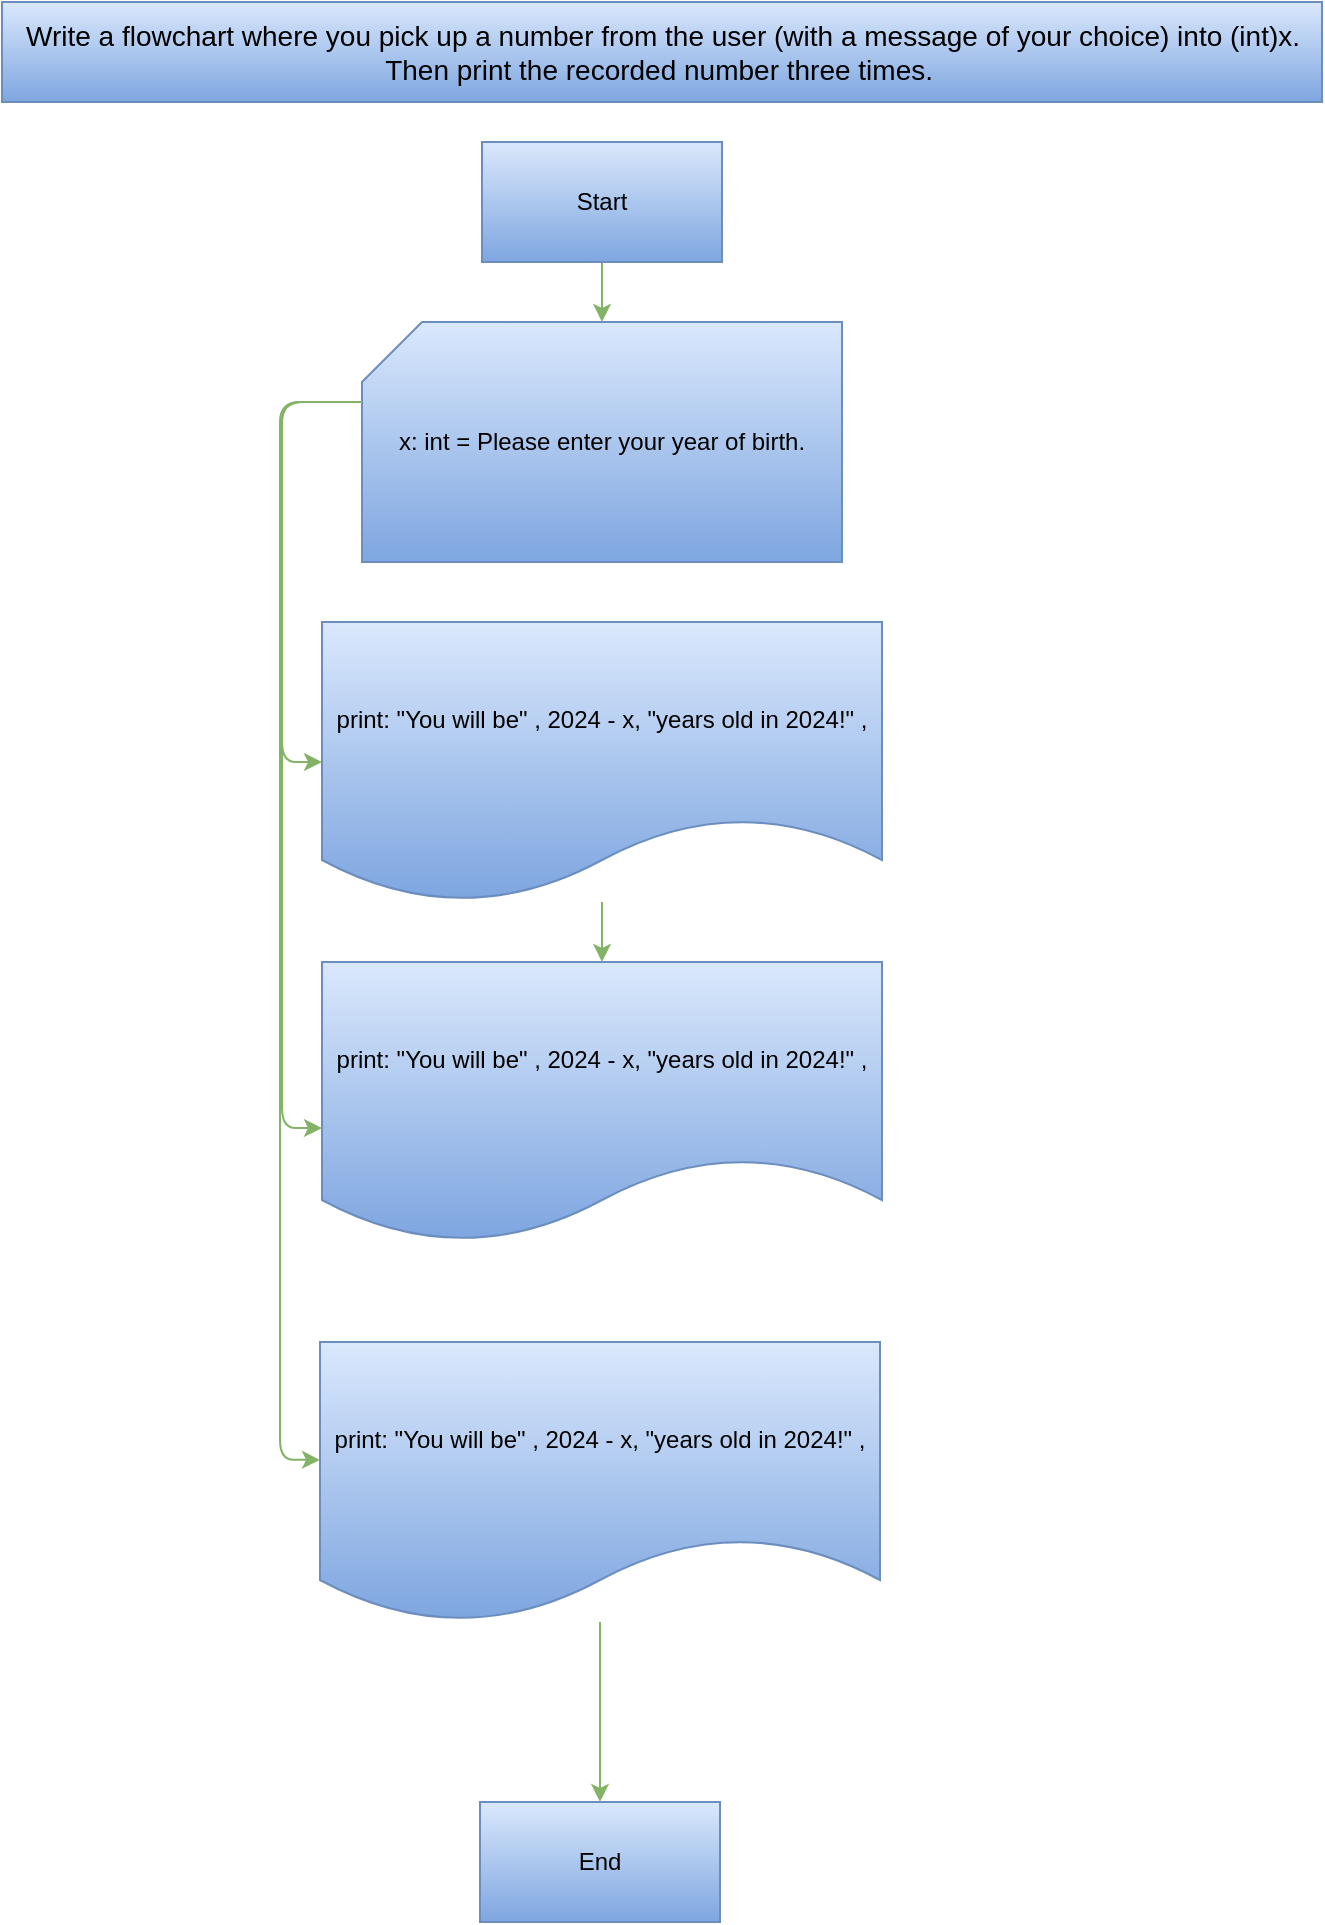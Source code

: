 <mxfile version="22.1.22" type="embed">
  <diagram id="23iRSUPoRavnBvh4doch" name="Page-1">
    <mxGraphModel dx="868" dy="752" grid="1" gridSize="10" guides="1" tooltips="1" connect="1" arrows="1" fold="1" page="1" pageScale="1" pageWidth="827" pageHeight="1169" background="#FFFFFF" math="0" shadow="0">
      <root>
        <mxCell id="0" />
        <mxCell id="1" parent="0" />
        <mxCell id="10" value="" style="edgeStyle=orthogonalEdgeStyle;orthogonalLoop=1;jettySize=auto;html=1;fontColor=default;labelBorderColor=default;labelBackgroundColor=default;fillColor=#d5e8d4;gradientColor=#97d077;strokeColor=#82b366;" edge="1" parent="1" source="3" target="4">
          <mxGeometry relative="1" as="geometry" />
        </mxCell>
        <mxCell id="3" value="Start" style="rounded=0;whiteSpace=wrap;html=1;labelBackgroundColor=none;fillColor=#dae8fc;gradientColor=#7ea6e0;strokeColor=#6c8ebf;" vertex="1" parent="1">
          <mxGeometry x="330" y="90" width="120" height="60" as="geometry" />
        </mxCell>
        <mxCell id="15" style="edgeStyle=orthogonalEdgeStyle;orthogonalLoop=1;jettySize=auto;html=1;entryX=0;entryY=0.5;entryDx=0;entryDy=0;fillColor=#d5e8d4;gradientColor=#97d077;strokeColor=#82b366;" edge="1" parent="1" source="4" target="5">
          <mxGeometry relative="1" as="geometry">
            <Array as="points">
              <mxPoint x="230" y="220" />
              <mxPoint x="230" y="400" />
            </Array>
          </mxGeometry>
        </mxCell>
        <mxCell id="4" value="x: int = Please enter your year of birth." style="shape=card;whiteSpace=wrap;html=1;labelBackgroundColor=none;rounded=0;fillColor=#dae8fc;gradientColor=#7ea6e0;strokeColor=#6c8ebf;" vertex="1" parent="1">
          <mxGeometry x="270" y="180" width="240" height="120" as="geometry" />
        </mxCell>
        <mxCell id="12" value="" style="edgeStyle=orthogonalEdgeStyle;orthogonalLoop=1;jettySize=auto;html=1;fillColor=#d5e8d4;gradientColor=#97d077;strokeColor=#82b366;" edge="1" parent="1" source="5" target="6">
          <mxGeometry relative="1" as="geometry" />
        </mxCell>
        <mxCell id="5" value="print:&amp;nbsp;&quot;You will be&quot; , 2024 - x, &quot;years old in 2024!&quot; ," style="shape=document;whiteSpace=wrap;html=1;boundedLbl=1;labelBackgroundColor=none;rounded=0;fillColor=#dae8fc;strokeColor=#6c8ebf;gradientColor=#7ea6e0;" vertex="1" parent="1">
          <mxGeometry x="250" y="330" width="280" height="140" as="geometry" />
        </mxCell>
        <mxCell id="6" value="print:&amp;nbsp;&quot;You will be&quot; , 2024 - x, &quot;years old in 2024!&quot; ," style="shape=document;whiteSpace=wrap;html=1;boundedLbl=1;labelBackgroundColor=none;rounded=0;strokeColor=#6c8ebf;fillColor=#dae8fc;gradientColor=#7ea6e0;" vertex="1" parent="1">
          <mxGeometry x="250" y="500" width="280" height="140" as="geometry" />
        </mxCell>
        <mxCell id="20" value="" style="edgeStyle=orthogonalEdgeStyle;orthogonalLoop=1;jettySize=auto;html=1;fillColor=#d5e8d4;gradientColor=#97d077;strokeColor=#82b366;" edge="1" parent="1" source="7" target="8">
          <mxGeometry relative="1" as="geometry" />
        </mxCell>
        <mxCell id="7" value="print:&amp;nbsp;&quot;You will be&quot; , 2024 - x, &quot;years old in 2024!&quot; ," style="shape=document;whiteSpace=wrap;html=1;boundedLbl=1;labelBackgroundColor=none;rounded=0;fillColor=#dae8fc;gradientColor=#7ea6e0;strokeColor=#6c8ebf;" vertex="1" parent="1">
          <mxGeometry x="249" y="690" width="280" height="140" as="geometry" />
        </mxCell>
        <mxCell id="8" value="End" style="rounded=0;whiteSpace=wrap;html=1;labelBackgroundColor=none;fillColor=#dae8fc;gradientColor=#7ea6e0;strokeColor=#6c8ebf;" vertex="1" parent="1">
          <mxGeometry x="329" y="920" width="120" height="60" as="geometry" />
        </mxCell>
        <mxCell id="9" value="&lt;div style=&quot;font-size: 14px;&quot;&gt;&lt;font style=&quot;font-size: 14px;&quot;&gt;Write a flowchart where you pick up a number from the user (with a message of your choice) into (int)x.&lt;/font&gt;&lt;/div&gt;&lt;div style=&quot;font-size: 14px;&quot;&gt;&lt;font style=&quot;font-size: 14px;&quot;&gt;Then print the recorded number three times.&amp;nbsp;&lt;/font&gt;&lt;/div&gt;" style="text;html=1;align=center;verticalAlign=middle;resizable=0;points=[];autosize=1;fillColor=#dae8fc;gradientColor=#7ea6e0;strokeColor=#6c8ebf;" vertex="1" parent="1">
          <mxGeometry x="90" y="20" width="660" height="50" as="geometry" />
        </mxCell>
        <mxCell id="16" style="edgeStyle=orthogonalEdgeStyle;orthogonalLoop=1;jettySize=auto;html=1;entryX=0;entryY=0.421;entryDx=0;entryDy=0;entryPerimeter=0;fillColor=#d5e8d4;gradientColor=#97d077;strokeColor=#82b366;" edge="1" parent="1" source="4" target="7">
          <mxGeometry relative="1" as="geometry">
            <Array as="points">
              <mxPoint x="229" y="220" />
              <mxPoint x="229" y="749" />
            </Array>
          </mxGeometry>
        </mxCell>
        <mxCell id="17" style="edgeStyle=orthogonalEdgeStyle;orthogonalLoop=1;jettySize=auto;html=1;entryX=0;entryY=0.593;entryDx=0;entryDy=0;entryPerimeter=0;fillColor=#d5e8d4;gradientColor=#97d077;strokeColor=#82b366;" edge="1" parent="1" source="4" target="6">
          <mxGeometry relative="1" as="geometry">
            <Array as="points">
              <mxPoint x="230" y="220" />
              <mxPoint x="230" y="583" />
            </Array>
          </mxGeometry>
        </mxCell>
      </root>
    </mxGraphModel>
  </diagram>
</mxfile>
